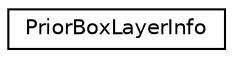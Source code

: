 digraph "Graphical Class Hierarchy"
{
 // LATEX_PDF_SIZE
  edge [fontname="Helvetica",fontsize="10",labelfontname="Helvetica",labelfontsize="10"];
  node [fontname="Helvetica",fontsize="10",shape=record];
  rankdir="LR";
  Node0 [label="PriorBoxLayerInfo",height=0.2,width=0.4,color="black", fillcolor="white", style="filled",URL="$classarm__compute_1_1_prior_box_layer_info.xhtml",tooltip="PriorBox layer info."];
}
